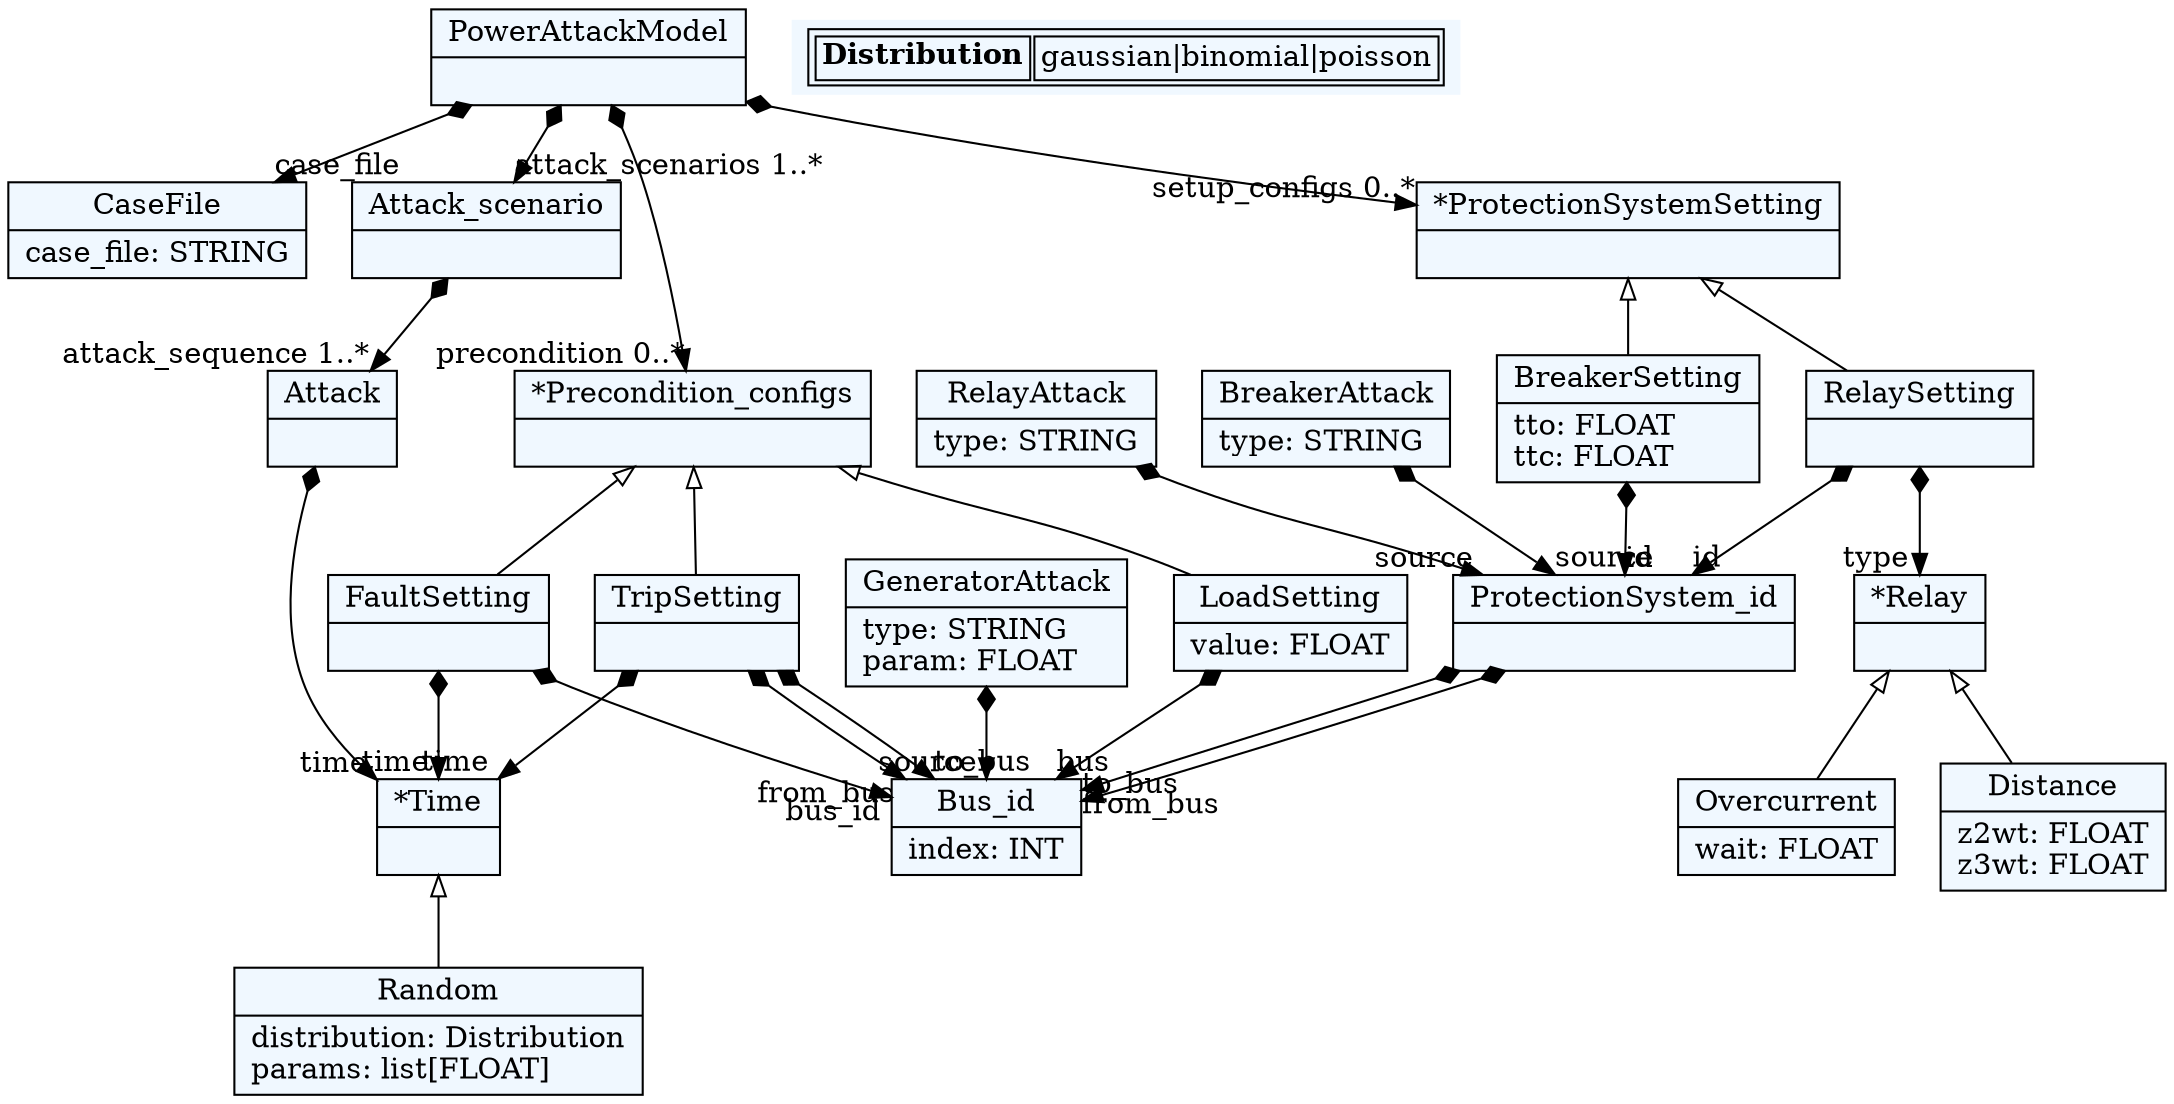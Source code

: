 
    digraph textX {
    fontname = "Bitstream Vera Sans"
    fontsize = 8
    node[
        shape=record,
        style=filled,
        fillcolor=aliceblue
    ]
    nodesep = 0.3
    edge[dir=black,arrowtail=empty]


140415758756032[ label="{PowerAttackModel|}"]

140415758759488[ label="{CaseFile|case_file: STRING\l}"]

140415758762320[ label="{Attack_scenario|}"]

140415756399328[ label="{Attack|}"]

140415759303936[ label="{GeneratorAttack|type: STRING\lparam: FLOAT\l}"]

140415758767040[ label="{RelayAttack|type: STRING\l}"]

140415756402160[ label="{BreakerAttack|type: STRING\l}"]

140415756404992[ label="{*Precondition_configs|}"]

140415759306768[ label="{TripSetting|}"]

140415758767984[ label="{*Time|}"]

140415758768928[ label="{Random|distribution: Distribution\lparams: list[FLOAT]\l}"]

140415757153104[ label="{FaultSetting|}"]

140415758761376[ label="{LoadSetting|value: FLOAT\l}"]

140415758769872[ label="{Bus_id|index: INT\l}"]

140415756405936[ label="{*ProtectionSystemSetting|}"]

140415758770816[ label="{BreakerSetting|tto: FLOAT\lttc: FLOAT\l}"]

140415756408768[ label="{ProtectionSystem_id|}"]

140415758773648[ label="{RelaySetting|}"]

140415758776480[ label="{*Relay|}"]

140415758779312[ label="{Overcurrent|wait: FLOAT\l}"]

140415758782144[ label="{Distance|z2wt: FLOAT\lz3wt: FLOAT\l}"]



140415758756032 -> 140415758759488[arrowtail=diamond, dir=both, headlabel="case_file "]
140415758756032 -> 140415756405936[arrowtail=diamond, dir=both, headlabel="setup_configs 0..*"]
140415758756032 -> 140415756404992[arrowtail=diamond, dir=both, headlabel="precondition 0..*"]
140415758756032 -> 140415758762320[arrowtail=diamond, dir=both, headlabel="attack_scenarios 1..*"]
140415758762320 -> 140415756399328[arrowtail=diamond, dir=both, headlabel="attack_sequence 1..*"]
140415756399328 -> 140415758767984[arrowtail=diamond, dir=both, headlabel="time "]
140415759303936 -> 140415758769872[arrowtail=diamond, dir=both, headlabel="source "]
140415758767040 -> 140415756408768[arrowtail=diamond, dir=both, headlabel="source "]
140415756402160 -> 140415756408768[arrowtail=diamond, dir=both, headlabel="source "]
140415756404992 -> 140415758761376 [dir=back]
140415756404992 -> 140415759306768 [dir=back]
140415756404992 -> 140415757153104 [dir=back]
140415759306768 -> 140415758769872[arrowtail=diamond, dir=both, headlabel="from_bus "]
140415759306768 -> 140415758769872[arrowtail=diamond, dir=both, headlabel="to_bus "]
140415759306768 -> 140415758767984[arrowtail=diamond, dir=both, headlabel="time "]
140415758767984 -> 140415758768928 [dir=back]
140415757153104 -> 140415758769872[arrowtail=diamond, dir=both, headlabel="bus_id "]
140415757153104 -> 140415758767984[arrowtail=diamond, dir=both, headlabel="time "]
140415758761376 -> 140415758769872[arrowtail=diamond, dir=both, headlabel="bus "]
140415756405936 -> 140415758770816 [dir=back]
140415756405936 -> 140415758773648 [dir=back]
140415758770816 -> 140415756408768[arrowtail=diamond, dir=both, headlabel="id "]
140415756408768 -> 140415758769872[arrowtail=diamond, dir=both, headlabel="from_bus "]
140415756408768 -> 140415758769872[arrowtail=diamond, dir=both, headlabel="to_bus "]
140415758773648 -> 140415756408768[arrowtail=diamond, dir=both, headlabel="id "]
140415758773648 -> 140415758776480[arrowtail=diamond, dir=both, headlabel="type "]
140415758776480 -> 140415758779312 [dir=back]
140415758776480 -> 140415758782144 [dir=back]
match_rules [ shape=plaintext, label=< <table>
	<tr>
		<td><b>Distribution</b></td><td>gaussian|binomial|poisson</td>
	</tr>
</table> >]


}
